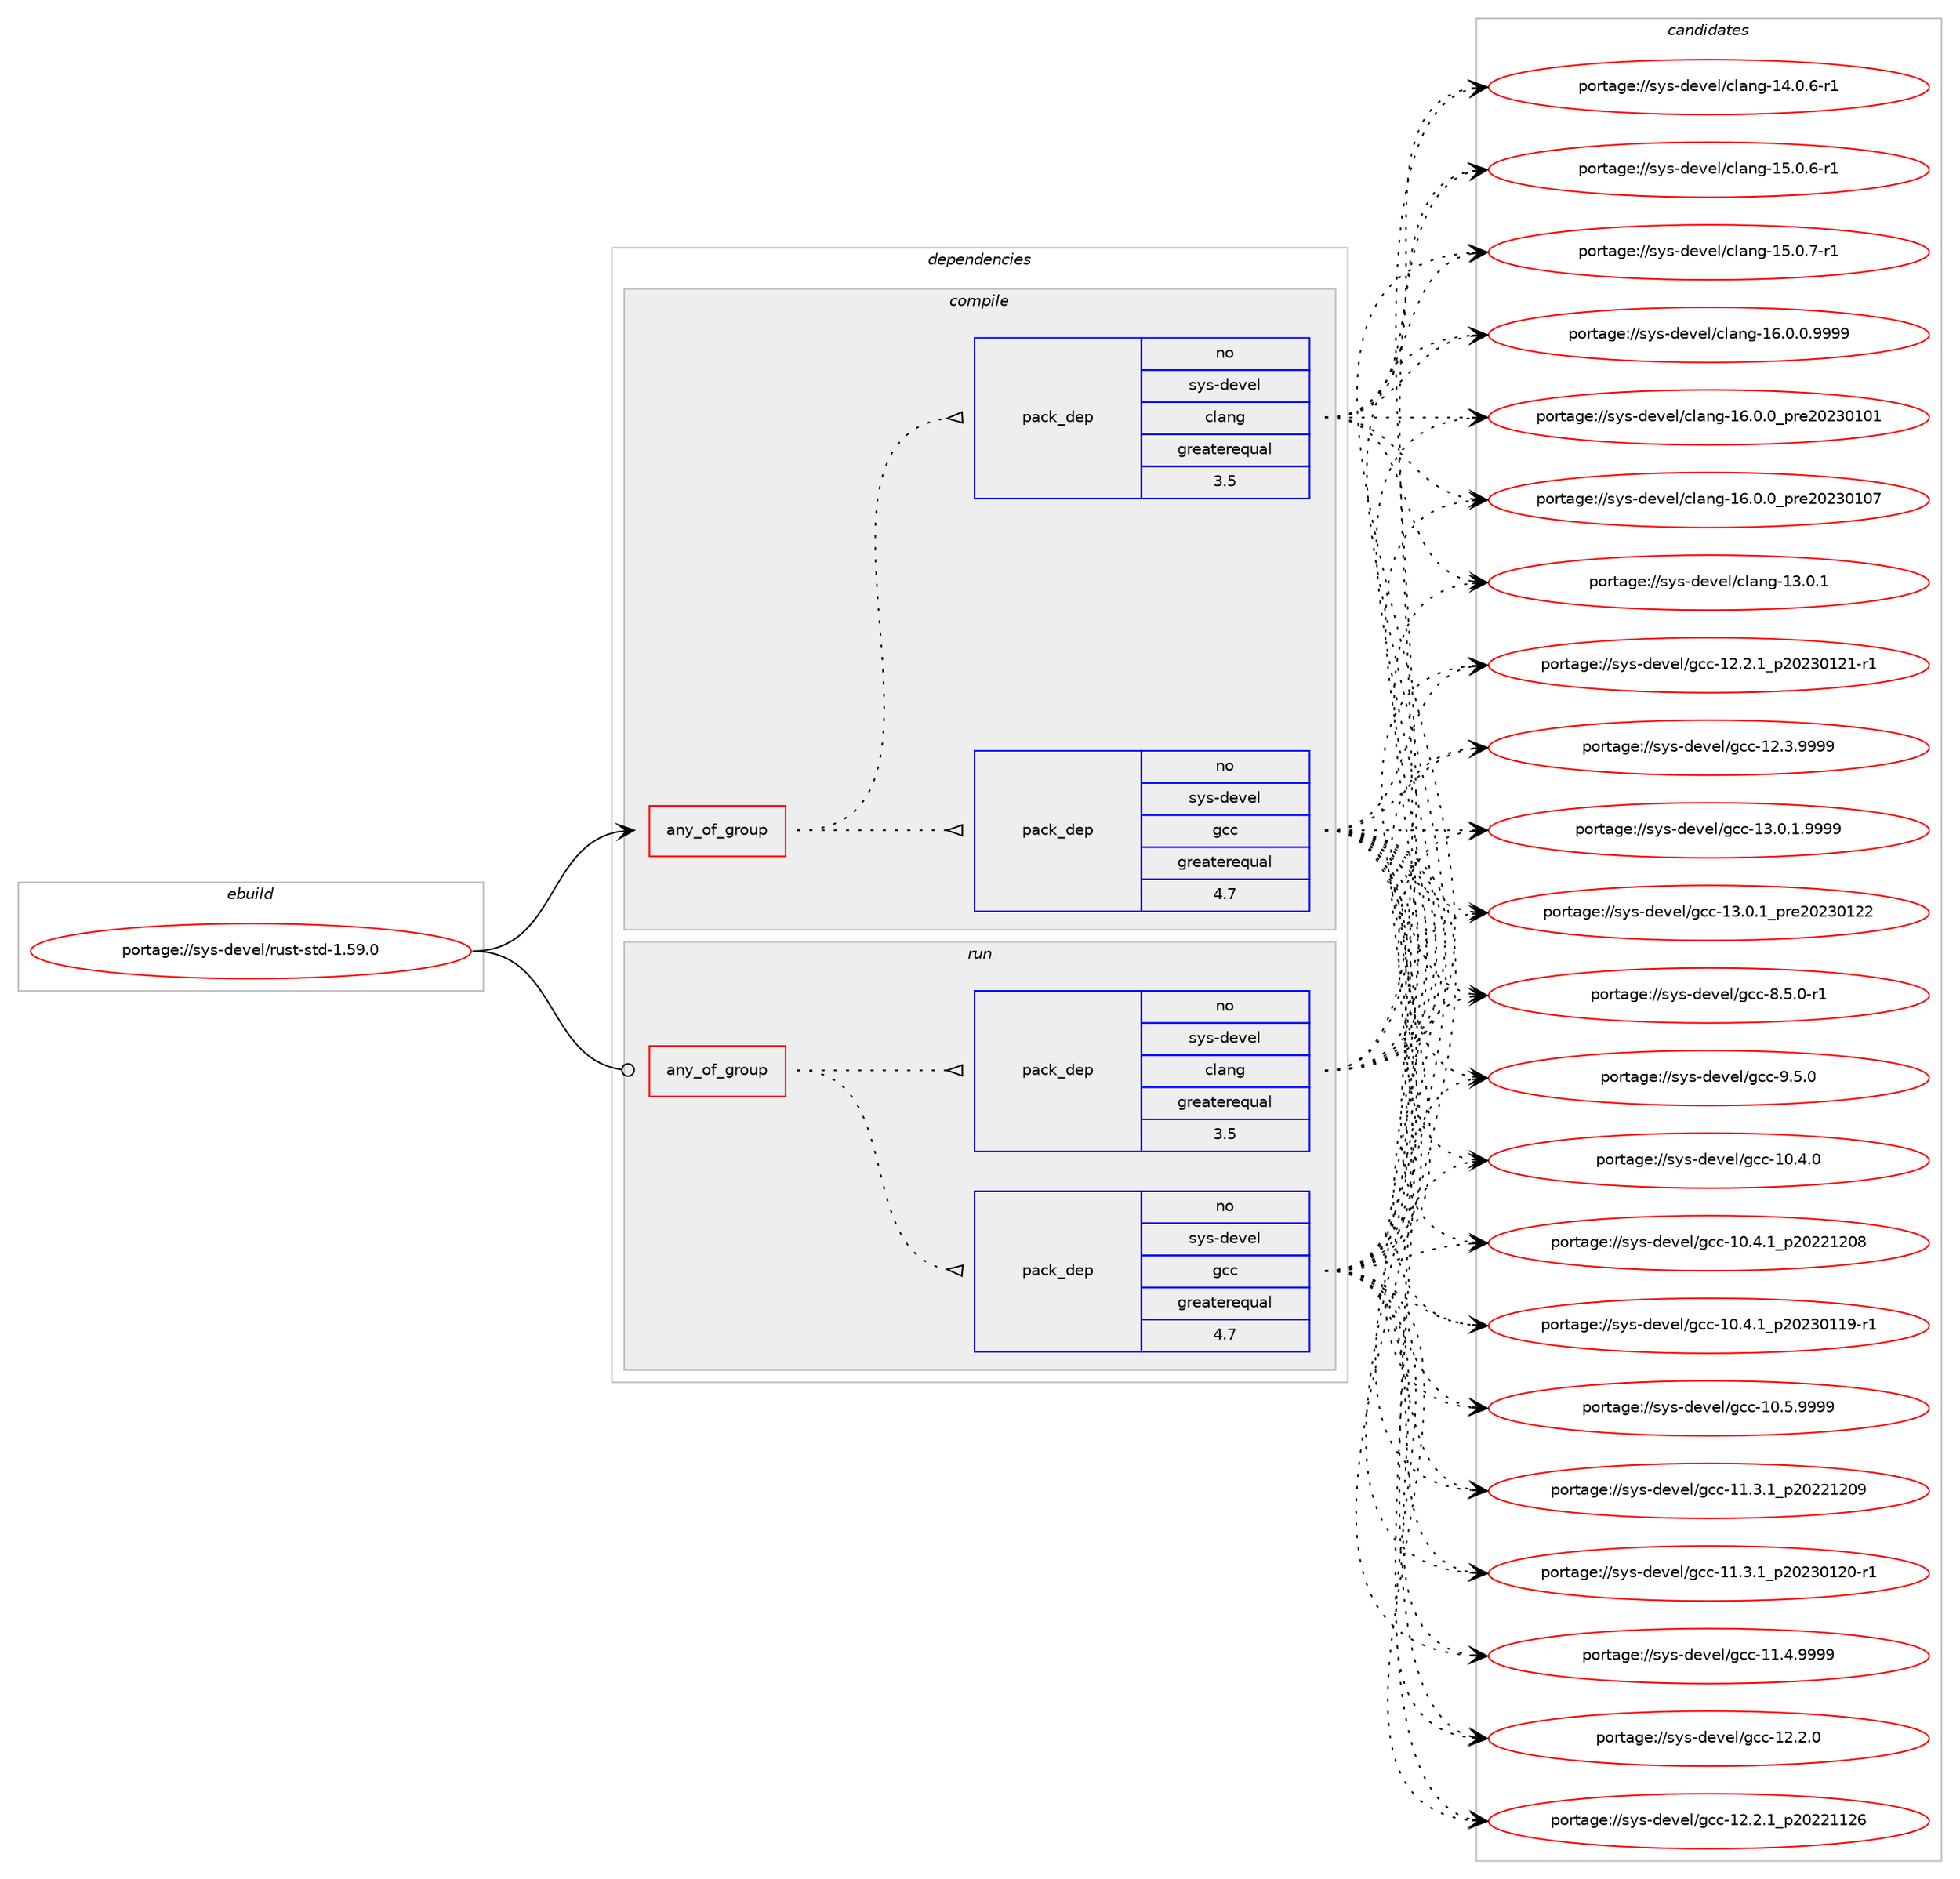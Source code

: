 digraph prolog {

# *************
# Graph options
# *************

newrank=true;
concentrate=true;
compound=true;
graph [rankdir=LR,fontname=Helvetica,fontsize=10,ranksep=1.5];#, ranksep=2.5, nodesep=0.2];
edge  [arrowhead=vee];
node  [fontname=Helvetica,fontsize=10];

# **********
# The ebuild
# **********

subgraph cluster_leftcol {
color=gray;
rank=same;
label=<<i>ebuild</i>>;
id [label="portage://sys-devel/rust-std-1.59.0", color=red, width=4, href="../sys-devel/rust-std-1.59.0.svg"];
}

# ****************
# The dependencies
# ****************

subgraph cluster_midcol {
color=gray;
label=<<i>dependencies</i>>;
subgraph cluster_compile {
fillcolor="#eeeeee";
style=filled;
label=<<i>compile</i>>;
subgraph any51 {
dependency7313 [label=<<TABLE BORDER="0" CELLBORDER="1" CELLSPACING="0" CELLPADDING="4"><TR><TD CELLPADDING="10">any_of_group</TD></TR></TABLE>>, shape=none, color=red];subgraph pack2537 {
dependency7314 [label=<<TABLE BORDER="0" CELLBORDER="1" CELLSPACING="0" CELLPADDING="4" WIDTH="220"><TR><TD ROWSPAN="6" CELLPADDING="30">pack_dep</TD></TR><TR><TD WIDTH="110">no</TD></TR><TR><TD>sys-devel</TD></TR><TR><TD>gcc</TD></TR><TR><TD>greaterequal</TD></TR><TR><TD>4.7</TD></TR></TABLE>>, shape=none, color=blue];
}
dependency7313:e -> dependency7314:w [weight=20,style="dotted",arrowhead="oinv"];
subgraph pack2538 {
dependency7315 [label=<<TABLE BORDER="0" CELLBORDER="1" CELLSPACING="0" CELLPADDING="4" WIDTH="220"><TR><TD ROWSPAN="6" CELLPADDING="30">pack_dep</TD></TR><TR><TD WIDTH="110">no</TD></TR><TR><TD>sys-devel</TD></TR><TR><TD>clang</TD></TR><TR><TD>greaterequal</TD></TR><TR><TD>3.5</TD></TR></TABLE>>, shape=none, color=blue];
}
dependency7313:e -> dependency7315:w [weight=20,style="dotted",arrowhead="oinv"];
}
id:e -> dependency7313:w [weight=20,style="solid",arrowhead="vee"];
}
subgraph cluster_compileandrun {
fillcolor="#eeeeee";
style=filled;
label=<<i>compile and run</i>>;
}
subgraph cluster_run {
fillcolor="#eeeeee";
style=filled;
label=<<i>run</i>>;
subgraph any52 {
dependency7316 [label=<<TABLE BORDER="0" CELLBORDER="1" CELLSPACING="0" CELLPADDING="4"><TR><TD CELLPADDING="10">any_of_group</TD></TR></TABLE>>, shape=none, color=red];subgraph pack2539 {
dependency7317 [label=<<TABLE BORDER="0" CELLBORDER="1" CELLSPACING="0" CELLPADDING="4" WIDTH="220"><TR><TD ROWSPAN="6" CELLPADDING="30">pack_dep</TD></TR><TR><TD WIDTH="110">no</TD></TR><TR><TD>sys-devel</TD></TR><TR><TD>gcc</TD></TR><TR><TD>greaterequal</TD></TR><TR><TD>4.7</TD></TR></TABLE>>, shape=none, color=blue];
}
dependency7316:e -> dependency7317:w [weight=20,style="dotted",arrowhead="oinv"];
subgraph pack2540 {
dependency7318 [label=<<TABLE BORDER="0" CELLBORDER="1" CELLSPACING="0" CELLPADDING="4" WIDTH="220"><TR><TD ROWSPAN="6" CELLPADDING="30">pack_dep</TD></TR><TR><TD WIDTH="110">no</TD></TR><TR><TD>sys-devel</TD></TR><TR><TD>clang</TD></TR><TR><TD>greaterequal</TD></TR><TR><TD>3.5</TD></TR></TABLE>>, shape=none, color=blue];
}
dependency7316:e -> dependency7318:w [weight=20,style="dotted",arrowhead="oinv"];
}
id:e -> dependency7316:w [weight=20,style="solid",arrowhead="odot"];
}
}

# **************
# The candidates
# **************

subgraph cluster_choices {
rank=same;
color=gray;
label=<<i>candidates</i>>;

subgraph choice2537 {
color=black;
nodesep=1;
choice1151211154510010111810110847103999945494846524648 [label="portage://sys-devel/gcc-10.4.0", color=red, width=4,href="../sys-devel/gcc-10.4.0.svg"];
choice1151211154510010111810110847103999945494846524649951125048505049504856 [label="portage://sys-devel/gcc-10.4.1_p20221208", color=red, width=4,href="../sys-devel/gcc-10.4.1_p20221208.svg"];
choice11512111545100101118101108471039999454948465246499511250485051484949574511449 [label="portage://sys-devel/gcc-10.4.1_p20230119-r1", color=red, width=4,href="../sys-devel/gcc-10.4.1_p20230119-r1.svg"];
choice1151211154510010111810110847103999945494846534657575757 [label="portage://sys-devel/gcc-10.5.9999", color=red, width=4,href="../sys-devel/gcc-10.5.9999.svg"];
choice1151211154510010111810110847103999945494946514649951125048505049504857 [label="portage://sys-devel/gcc-11.3.1_p20221209", color=red, width=4,href="../sys-devel/gcc-11.3.1_p20221209.svg"];
choice11512111545100101118101108471039999454949465146499511250485051484950484511449 [label="portage://sys-devel/gcc-11.3.1_p20230120-r1", color=red, width=4,href="../sys-devel/gcc-11.3.1_p20230120-r1.svg"];
choice1151211154510010111810110847103999945494946524657575757 [label="portage://sys-devel/gcc-11.4.9999", color=red, width=4,href="../sys-devel/gcc-11.4.9999.svg"];
choice1151211154510010111810110847103999945495046504648 [label="portage://sys-devel/gcc-12.2.0", color=red, width=4,href="../sys-devel/gcc-12.2.0.svg"];
choice1151211154510010111810110847103999945495046504649951125048505049495054 [label="portage://sys-devel/gcc-12.2.1_p20221126", color=red, width=4,href="../sys-devel/gcc-12.2.1_p20221126.svg"];
choice11512111545100101118101108471039999454950465046499511250485051484950494511449 [label="portage://sys-devel/gcc-12.2.1_p20230121-r1", color=red, width=4,href="../sys-devel/gcc-12.2.1_p20230121-r1.svg"];
choice1151211154510010111810110847103999945495046514657575757 [label="portage://sys-devel/gcc-12.3.9999", color=red, width=4,href="../sys-devel/gcc-12.3.9999.svg"];
choice11512111545100101118101108471039999454951464846494657575757 [label="portage://sys-devel/gcc-13.0.1.9999", color=red, width=4,href="../sys-devel/gcc-13.0.1.9999.svg"];
choice1151211154510010111810110847103999945495146484649951121141015048505148495050 [label="portage://sys-devel/gcc-13.0.1_pre20230122", color=red, width=4,href="../sys-devel/gcc-13.0.1_pre20230122.svg"];
choice115121115451001011181011084710399994556465346484511449 [label="portage://sys-devel/gcc-8.5.0-r1", color=red, width=4,href="../sys-devel/gcc-8.5.0-r1.svg"];
choice11512111545100101118101108471039999455746534648 [label="portage://sys-devel/gcc-9.5.0", color=red, width=4,href="../sys-devel/gcc-9.5.0.svg"];
dependency7314:e -> choice1151211154510010111810110847103999945494846524648:w [style=dotted,weight="100"];
dependency7314:e -> choice1151211154510010111810110847103999945494846524649951125048505049504856:w [style=dotted,weight="100"];
dependency7314:e -> choice11512111545100101118101108471039999454948465246499511250485051484949574511449:w [style=dotted,weight="100"];
dependency7314:e -> choice1151211154510010111810110847103999945494846534657575757:w [style=dotted,weight="100"];
dependency7314:e -> choice1151211154510010111810110847103999945494946514649951125048505049504857:w [style=dotted,weight="100"];
dependency7314:e -> choice11512111545100101118101108471039999454949465146499511250485051484950484511449:w [style=dotted,weight="100"];
dependency7314:e -> choice1151211154510010111810110847103999945494946524657575757:w [style=dotted,weight="100"];
dependency7314:e -> choice1151211154510010111810110847103999945495046504648:w [style=dotted,weight="100"];
dependency7314:e -> choice1151211154510010111810110847103999945495046504649951125048505049495054:w [style=dotted,weight="100"];
dependency7314:e -> choice11512111545100101118101108471039999454950465046499511250485051484950494511449:w [style=dotted,weight="100"];
dependency7314:e -> choice1151211154510010111810110847103999945495046514657575757:w [style=dotted,weight="100"];
dependency7314:e -> choice11512111545100101118101108471039999454951464846494657575757:w [style=dotted,weight="100"];
dependency7314:e -> choice1151211154510010111810110847103999945495146484649951121141015048505148495050:w [style=dotted,weight="100"];
dependency7314:e -> choice115121115451001011181011084710399994556465346484511449:w [style=dotted,weight="100"];
dependency7314:e -> choice11512111545100101118101108471039999455746534648:w [style=dotted,weight="100"];
}
subgraph choice2538 {
color=black;
nodesep=1;
choice1151211154510010111810110847991089711010345495146484649 [label="portage://sys-devel/clang-13.0.1", color=red, width=4,href="../sys-devel/clang-13.0.1.svg"];
choice11512111545100101118101108479910897110103454952464846544511449 [label="portage://sys-devel/clang-14.0.6-r1", color=red, width=4,href="../sys-devel/clang-14.0.6-r1.svg"];
choice11512111545100101118101108479910897110103454953464846544511449 [label="portage://sys-devel/clang-15.0.6-r1", color=red, width=4,href="../sys-devel/clang-15.0.6-r1.svg"];
choice11512111545100101118101108479910897110103454953464846554511449 [label="portage://sys-devel/clang-15.0.7-r1", color=red, width=4,href="../sys-devel/clang-15.0.7-r1.svg"];
choice11512111545100101118101108479910897110103454954464846484657575757 [label="portage://sys-devel/clang-16.0.0.9999", color=red, width=4,href="../sys-devel/clang-16.0.0.9999.svg"];
choice1151211154510010111810110847991089711010345495446484648951121141015048505148494849 [label="portage://sys-devel/clang-16.0.0_pre20230101", color=red, width=4,href="../sys-devel/clang-16.0.0_pre20230101.svg"];
choice1151211154510010111810110847991089711010345495446484648951121141015048505148494855 [label="portage://sys-devel/clang-16.0.0_pre20230107", color=red, width=4,href="../sys-devel/clang-16.0.0_pre20230107.svg"];
dependency7315:e -> choice1151211154510010111810110847991089711010345495146484649:w [style=dotted,weight="100"];
dependency7315:e -> choice11512111545100101118101108479910897110103454952464846544511449:w [style=dotted,weight="100"];
dependency7315:e -> choice11512111545100101118101108479910897110103454953464846544511449:w [style=dotted,weight="100"];
dependency7315:e -> choice11512111545100101118101108479910897110103454953464846554511449:w [style=dotted,weight="100"];
dependency7315:e -> choice11512111545100101118101108479910897110103454954464846484657575757:w [style=dotted,weight="100"];
dependency7315:e -> choice1151211154510010111810110847991089711010345495446484648951121141015048505148494849:w [style=dotted,weight="100"];
dependency7315:e -> choice1151211154510010111810110847991089711010345495446484648951121141015048505148494855:w [style=dotted,weight="100"];
}
subgraph choice2539 {
color=black;
nodesep=1;
choice1151211154510010111810110847103999945494846524648 [label="portage://sys-devel/gcc-10.4.0", color=red, width=4,href="../sys-devel/gcc-10.4.0.svg"];
choice1151211154510010111810110847103999945494846524649951125048505049504856 [label="portage://sys-devel/gcc-10.4.1_p20221208", color=red, width=4,href="../sys-devel/gcc-10.4.1_p20221208.svg"];
choice11512111545100101118101108471039999454948465246499511250485051484949574511449 [label="portage://sys-devel/gcc-10.4.1_p20230119-r1", color=red, width=4,href="../sys-devel/gcc-10.4.1_p20230119-r1.svg"];
choice1151211154510010111810110847103999945494846534657575757 [label="portage://sys-devel/gcc-10.5.9999", color=red, width=4,href="../sys-devel/gcc-10.5.9999.svg"];
choice1151211154510010111810110847103999945494946514649951125048505049504857 [label="portage://sys-devel/gcc-11.3.1_p20221209", color=red, width=4,href="../sys-devel/gcc-11.3.1_p20221209.svg"];
choice11512111545100101118101108471039999454949465146499511250485051484950484511449 [label="portage://sys-devel/gcc-11.3.1_p20230120-r1", color=red, width=4,href="../sys-devel/gcc-11.3.1_p20230120-r1.svg"];
choice1151211154510010111810110847103999945494946524657575757 [label="portage://sys-devel/gcc-11.4.9999", color=red, width=4,href="../sys-devel/gcc-11.4.9999.svg"];
choice1151211154510010111810110847103999945495046504648 [label="portage://sys-devel/gcc-12.2.0", color=red, width=4,href="../sys-devel/gcc-12.2.0.svg"];
choice1151211154510010111810110847103999945495046504649951125048505049495054 [label="portage://sys-devel/gcc-12.2.1_p20221126", color=red, width=4,href="../sys-devel/gcc-12.2.1_p20221126.svg"];
choice11512111545100101118101108471039999454950465046499511250485051484950494511449 [label="portage://sys-devel/gcc-12.2.1_p20230121-r1", color=red, width=4,href="../sys-devel/gcc-12.2.1_p20230121-r1.svg"];
choice1151211154510010111810110847103999945495046514657575757 [label="portage://sys-devel/gcc-12.3.9999", color=red, width=4,href="../sys-devel/gcc-12.3.9999.svg"];
choice11512111545100101118101108471039999454951464846494657575757 [label="portage://sys-devel/gcc-13.0.1.9999", color=red, width=4,href="../sys-devel/gcc-13.0.1.9999.svg"];
choice1151211154510010111810110847103999945495146484649951121141015048505148495050 [label="portage://sys-devel/gcc-13.0.1_pre20230122", color=red, width=4,href="../sys-devel/gcc-13.0.1_pre20230122.svg"];
choice115121115451001011181011084710399994556465346484511449 [label="portage://sys-devel/gcc-8.5.0-r1", color=red, width=4,href="../sys-devel/gcc-8.5.0-r1.svg"];
choice11512111545100101118101108471039999455746534648 [label="portage://sys-devel/gcc-9.5.0", color=red, width=4,href="../sys-devel/gcc-9.5.0.svg"];
dependency7317:e -> choice1151211154510010111810110847103999945494846524648:w [style=dotted,weight="100"];
dependency7317:e -> choice1151211154510010111810110847103999945494846524649951125048505049504856:w [style=dotted,weight="100"];
dependency7317:e -> choice11512111545100101118101108471039999454948465246499511250485051484949574511449:w [style=dotted,weight="100"];
dependency7317:e -> choice1151211154510010111810110847103999945494846534657575757:w [style=dotted,weight="100"];
dependency7317:e -> choice1151211154510010111810110847103999945494946514649951125048505049504857:w [style=dotted,weight="100"];
dependency7317:e -> choice11512111545100101118101108471039999454949465146499511250485051484950484511449:w [style=dotted,weight="100"];
dependency7317:e -> choice1151211154510010111810110847103999945494946524657575757:w [style=dotted,weight="100"];
dependency7317:e -> choice1151211154510010111810110847103999945495046504648:w [style=dotted,weight="100"];
dependency7317:e -> choice1151211154510010111810110847103999945495046504649951125048505049495054:w [style=dotted,weight="100"];
dependency7317:e -> choice11512111545100101118101108471039999454950465046499511250485051484950494511449:w [style=dotted,weight="100"];
dependency7317:e -> choice1151211154510010111810110847103999945495046514657575757:w [style=dotted,weight="100"];
dependency7317:e -> choice11512111545100101118101108471039999454951464846494657575757:w [style=dotted,weight="100"];
dependency7317:e -> choice1151211154510010111810110847103999945495146484649951121141015048505148495050:w [style=dotted,weight="100"];
dependency7317:e -> choice115121115451001011181011084710399994556465346484511449:w [style=dotted,weight="100"];
dependency7317:e -> choice11512111545100101118101108471039999455746534648:w [style=dotted,weight="100"];
}
subgraph choice2540 {
color=black;
nodesep=1;
choice1151211154510010111810110847991089711010345495146484649 [label="portage://sys-devel/clang-13.0.1", color=red, width=4,href="../sys-devel/clang-13.0.1.svg"];
choice11512111545100101118101108479910897110103454952464846544511449 [label="portage://sys-devel/clang-14.0.6-r1", color=red, width=4,href="../sys-devel/clang-14.0.6-r1.svg"];
choice11512111545100101118101108479910897110103454953464846544511449 [label="portage://sys-devel/clang-15.0.6-r1", color=red, width=4,href="../sys-devel/clang-15.0.6-r1.svg"];
choice11512111545100101118101108479910897110103454953464846554511449 [label="portage://sys-devel/clang-15.0.7-r1", color=red, width=4,href="../sys-devel/clang-15.0.7-r1.svg"];
choice11512111545100101118101108479910897110103454954464846484657575757 [label="portage://sys-devel/clang-16.0.0.9999", color=red, width=4,href="../sys-devel/clang-16.0.0.9999.svg"];
choice1151211154510010111810110847991089711010345495446484648951121141015048505148494849 [label="portage://sys-devel/clang-16.0.0_pre20230101", color=red, width=4,href="../sys-devel/clang-16.0.0_pre20230101.svg"];
choice1151211154510010111810110847991089711010345495446484648951121141015048505148494855 [label="portage://sys-devel/clang-16.0.0_pre20230107", color=red, width=4,href="../sys-devel/clang-16.0.0_pre20230107.svg"];
dependency7318:e -> choice1151211154510010111810110847991089711010345495146484649:w [style=dotted,weight="100"];
dependency7318:e -> choice11512111545100101118101108479910897110103454952464846544511449:w [style=dotted,weight="100"];
dependency7318:e -> choice11512111545100101118101108479910897110103454953464846544511449:w [style=dotted,weight="100"];
dependency7318:e -> choice11512111545100101118101108479910897110103454953464846554511449:w [style=dotted,weight="100"];
dependency7318:e -> choice11512111545100101118101108479910897110103454954464846484657575757:w [style=dotted,weight="100"];
dependency7318:e -> choice1151211154510010111810110847991089711010345495446484648951121141015048505148494849:w [style=dotted,weight="100"];
dependency7318:e -> choice1151211154510010111810110847991089711010345495446484648951121141015048505148494855:w [style=dotted,weight="100"];
}
}

}
